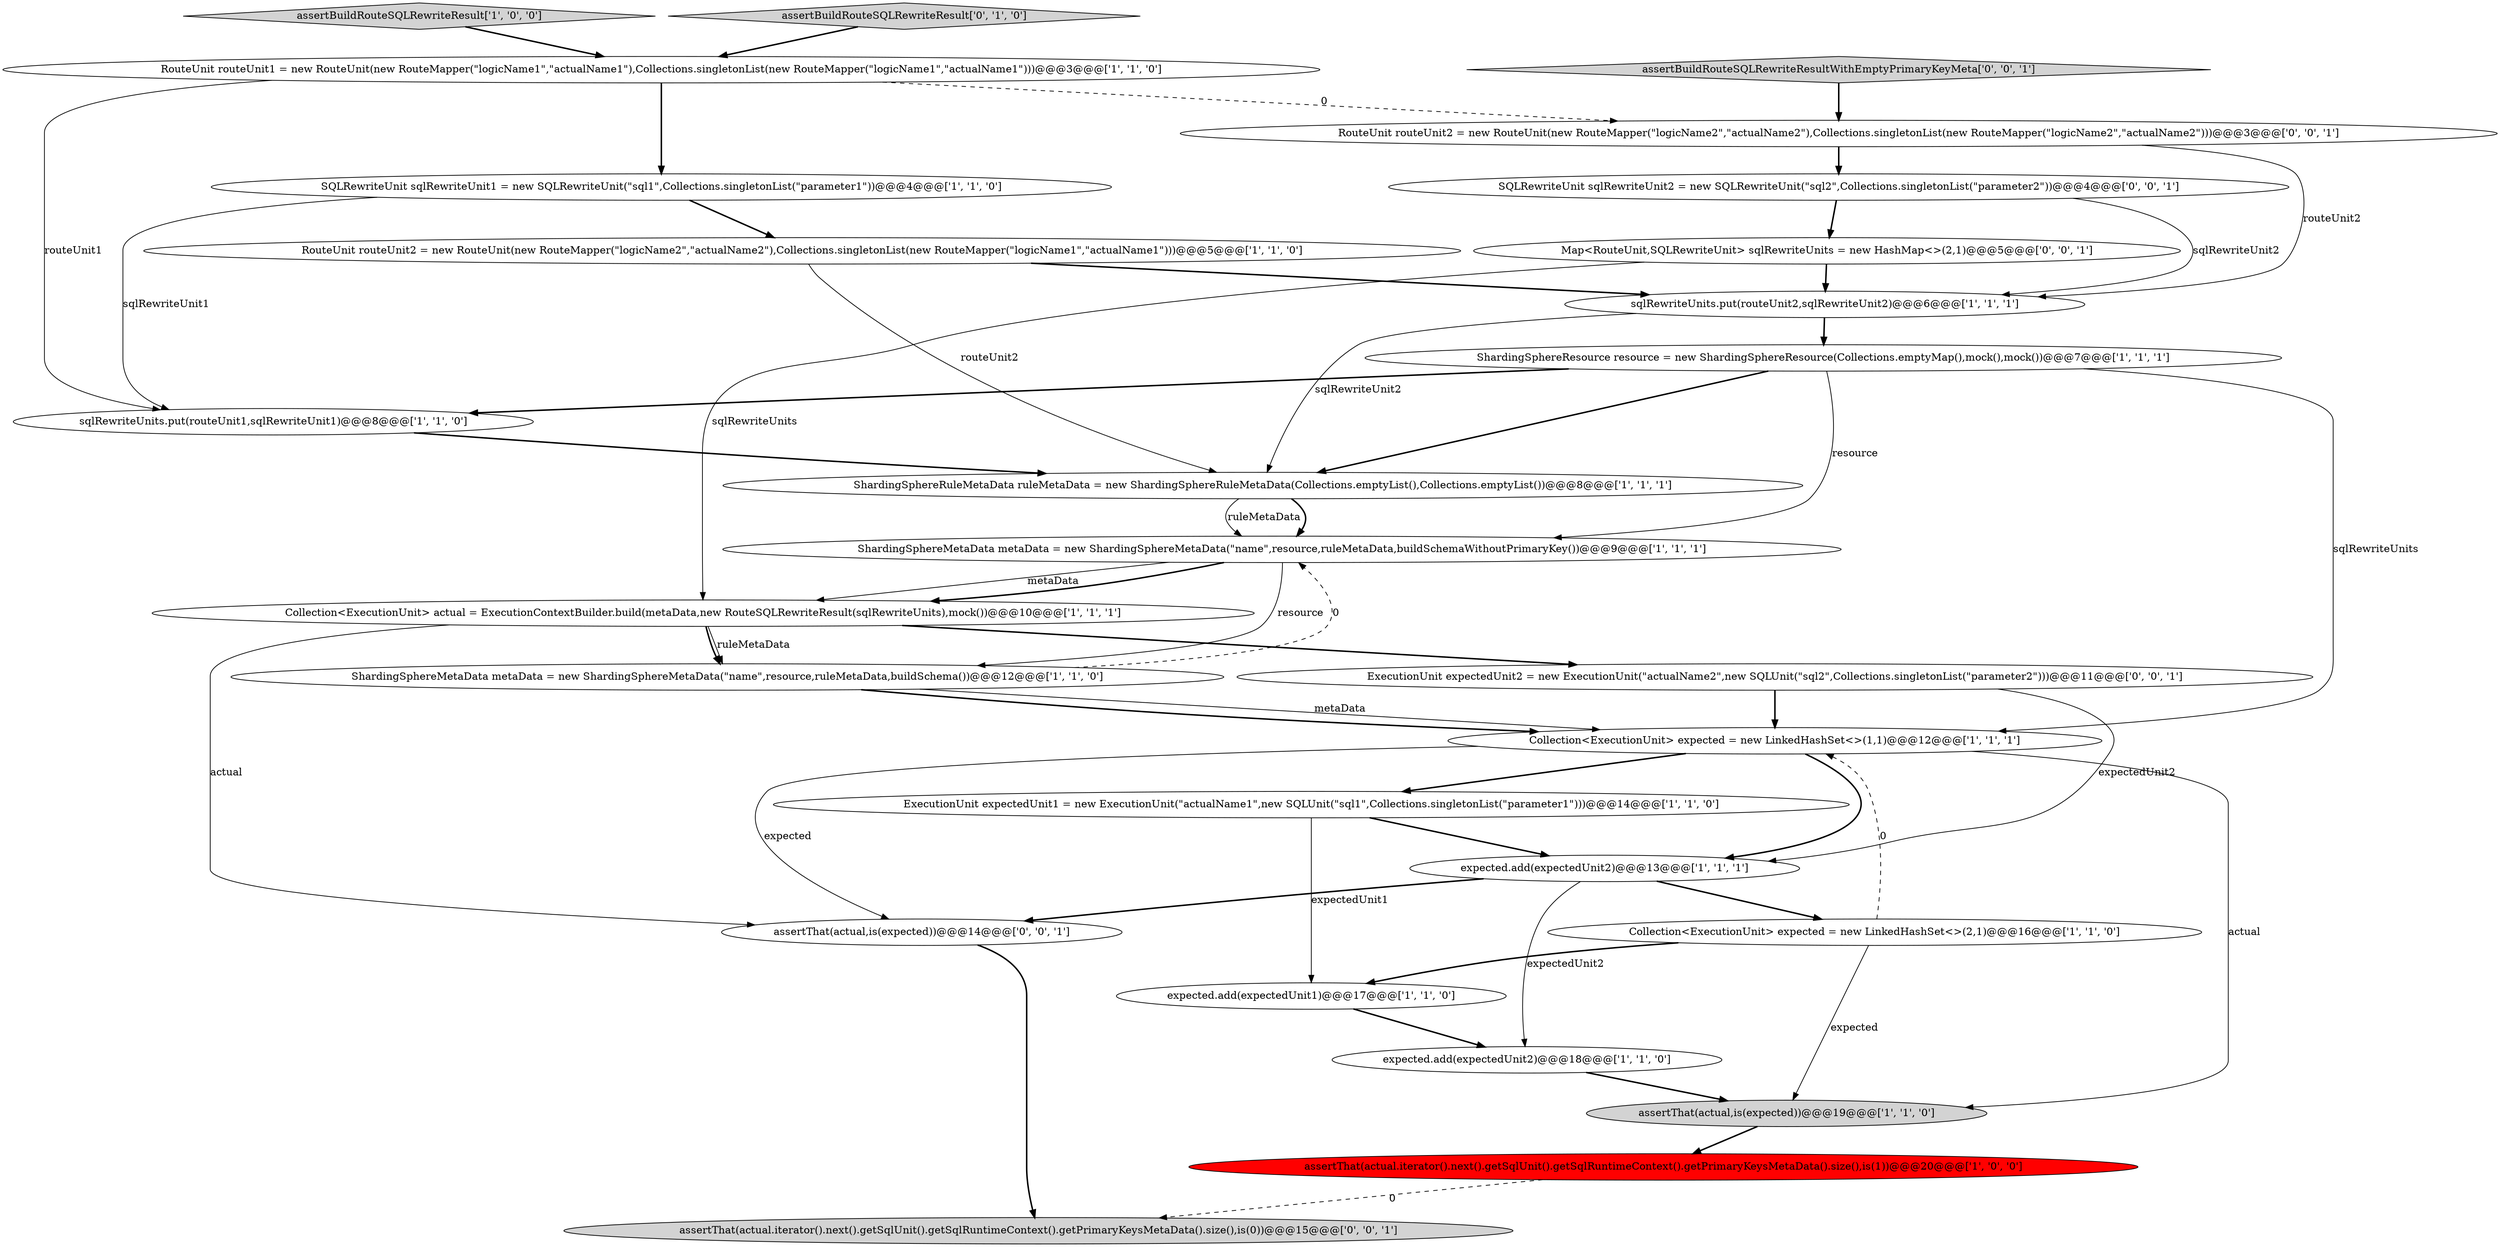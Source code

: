 digraph {
1 [style = filled, label = "ShardingSphereResource resource = new ShardingSphereResource(Collections.emptyMap(),mock(),mock())@@@7@@@['1', '1', '1']", fillcolor = white, shape = ellipse image = "AAA0AAABBB1BBB"];
3 [style = filled, label = "assertThat(actual,is(expected))@@@19@@@['1', '1', '0']", fillcolor = lightgray, shape = ellipse image = "AAA0AAABBB1BBB"];
11 [style = filled, label = "Collection<ExecutionUnit> expected = new LinkedHashSet<>(2,1)@@@16@@@['1', '1', '0']", fillcolor = white, shape = ellipse image = "AAA0AAABBB1BBB"];
22 [style = filled, label = "ExecutionUnit expectedUnit2 = new ExecutionUnit(\"actualName2\",new SQLUnit(\"sql2\",Collections.singletonList(\"parameter2\")))@@@11@@@['0', '0', '1']", fillcolor = white, shape = ellipse image = "AAA0AAABBB3BBB"];
0 [style = filled, label = "expected.add(expectedUnit2)@@@18@@@['1', '1', '0']", fillcolor = white, shape = ellipse image = "AAA0AAABBB1BBB"];
16 [style = filled, label = "RouteUnit routeUnit1 = new RouteUnit(new RouteMapper(\"logicName1\",\"actualName1\"),Collections.singletonList(new RouteMapper(\"logicName1\",\"actualName1\")))@@@3@@@['1', '1', '0']", fillcolor = white, shape = ellipse image = "AAA0AAABBB1BBB"];
6 [style = filled, label = "expected.add(expectedUnit2)@@@13@@@['1', '1', '1']", fillcolor = white, shape = ellipse image = "AAA0AAABBB1BBB"];
17 [style = filled, label = "ShardingSphereMetaData metaData = new ShardingSphereMetaData(\"name\",resource,ruleMetaData,buildSchema())@@@12@@@['1', '1', '0']", fillcolor = white, shape = ellipse image = "AAA0AAABBB1BBB"];
13 [style = filled, label = "Collection<ExecutionUnit> expected = new LinkedHashSet<>(1,1)@@@12@@@['1', '1', '1']", fillcolor = white, shape = ellipse image = "AAA0AAABBB1BBB"];
10 [style = filled, label = "ExecutionUnit expectedUnit1 = new ExecutionUnit(\"actualName1\",new SQLUnit(\"sql1\",Collections.singletonList(\"parameter1\")))@@@14@@@['1', '1', '0']", fillcolor = white, shape = ellipse image = "AAA0AAABBB1BBB"];
25 [style = filled, label = "assertThat(actual,is(expected))@@@14@@@['0', '0', '1']", fillcolor = white, shape = ellipse image = "AAA0AAABBB3BBB"];
20 [style = filled, label = "Map<RouteUnit,SQLRewriteUnit> sqlRewriteUnits = new HashMap<>(2,1)@@@5@@@['0', '0', '1']", fillcolor = white, shape = ellipse image = "AAA0AAABBB3BBB"];
26 [style = filled, label = "SQLRewriteUnit sqlRewriteUnit2 = new SQLRewriteUnit(\"sql2\",Collections.singletonList(\"parameter2\"))@@@4@@@['0', '0', '1']", fillcolor = white, shape = ellipse image = "AAA0AAABBB3BBB"];
5 [style = filled, label = "ShardingSphereMetaData metaData = new ShardingSphereMetaData(\"name\",resource,ruleMetaData,buildSchemaWithoutPrimaryKey())@@@9@@@['1', '1', '1']", fillcolor = white, shape = ellipse image = "AAA0AAABBB1BBB"];
21 [style = filled, label = "RouteUnit routeUnit2 = new RouteUnit(new RouteMapper(\"logicName2\",\"actualName2\"),Collections.singletonList(new RouteMapper(\"logicName2\",\"actualName2\")))@@@3@@@['0', '0', '1']", fillcolor = white, shape = ellipse image = "AAA0AAABBB3BBB"];
9 [style = filled, label = "assertThat(actual.iterator().next().getSqlUnit().getSqlRuntimeContext().getPrimaryKeysMetaData().size(),is(1))@@@20@@@['1', '0', '0']", fillcolor = red, shape = ellipse image = "AAA1AAABBB1BBB"];
8 [style = filled, label = "SQLRewriteUnit sqlRewriteUnit1 = new SQLRewriteUnit(\"sql1\",Collections.singletonList(\"parameter1\"))@@@4@@@['1', '1', '0']", fillcolor = white, shape = ellipse image = "AAA0AAABBB1BBB"];
12 [style = filled, label = "ShardingSphereRuleMetaData ruleMetaData = new ShardingSphereRuleMetaData(Collections.emptyList(),Collections.emptyList())@@@8@@@['1', '1', '1']", fillcolor = white, shape = ellipse image = "AAA0AAABBB1BBB"];
15 [style = filled, label = "sqlRewriteUnits.put(routeUnit2,sqlRewriteUnit2)@@@6@@@['1', '1', '1']", fillcolor = white, shape = ellipse image = "AAA0AAABBB1BBB"];
18 [style = filled, label = "Collection<ExecutionUnit> actual = ExecutionContextBuilder.build(metaData,new RouteSQLRewriteResult(sqlRewriteUnits),mock())@@@10@@@['1', '1', '1']", fillcolor = white, shape = ellipse image = "AAA0AAABBB1BBB"];
2 [style = filled, label = "RouteUnit routeUnit2 = new RouteUnit(new RouteMapper(\"logicName2\",\"actualName2\"),Collections.singletonList(new RouteMapper(\"logicName1\",\"actualName1\")))@@@5@@@['1', '1', '0']", fillcolor = white, shape = ellipse image = "AAA0AAABBB1BBB"];
24 [style = filled, label = "assertThat(actual.iterator().next().getSqlUnit().getSqlRuntimeContext().getPrimaryKeysMetaData().size(),is(0))@@@15@@@['0', '0', '1']", fillcolor = lightgray, shape = ellipse image = "AAA0AAABBB3BBB"];
7 [style = filled, label = "assertBuildRouteSQLRewriteResult['1', '0', '0']", fillcolor = lightgray, shape = diamond image = "AAA0AAABBB1BBB"];
4 [style = filled, label = "sqlRewriteUnits.put(routeUnit1,sqlRewriteUnit1)@@@8@@@['1', '1', '0']", fillcolor = white, shape = ellipse image = "AAA0AAABBB1BBB"];
23 [style = filled, label = "assertBuildRouteSQLRewriteResultWithEmptyPrimaryKeyMeta['0', '0', '1']", fillcolor = lightgray, shape = diamond image = "AAA0AAABBB3BBB"];
19 [style = filled, label = "assertBuildRouteSQLRewriteResult['0', '1', '0']", fillcolor = lightgray, shape = diamond image = "AAA0AAABBB2BBB"];
14 [style = filled, label = "expected.add(expectedUnit1)@@@17@@@['1', '1', '0']", fillcolor = white, shape = ellipse image = "AAA0AAABBB1BBB"];
0->3 [style = bold, label=""];
13->10 [style = bold, label=""];
5->18 [style = solid, label="metaData"];
1->4 [style = bold, label=""];
11->3 [style = solid, label="expected"];
21->15 [style = solid, label="routeUnit2"];
2->12 [style = solid, label="routeUnit2"];
12->5 [style = bold, label=""];
16->8 [style = bold, label=""];
15->12 [style = solid, label="sqlRewriteUnit2"];
11->14 [style = bold, label=""];
9->24 [style = dashed, label="0"];
18->17 [style = bold, label=""];
16->4 [style = solid, label="routeUnit1"];
6->0 [style = solid, label="expectedUnit2"];
5->18 [style = bold, label=""];
26->15 [style = solid, label="sqlRewriteUnit2"];
5->17 [style = solid, label="resource"];
16->21 [style = dashed, label="0"];
10->6 [style = bold, label=""];
20->18 [style = solid, label="sqlRewriteUnits"];
19->16 [style = bold, label=""];
3->9 [style = bold, label=""];
25->24 [style = bold, label=""];
21->26 [style = bold, label=""];
11->13 [style = dashed, label="0"];
18->22 [style = bold, label=""];
14->0 [style = bold, label=""];
8->2 [style = bold, label=""];
23->21 [style = bold, label=""];
6->11 [style = bold, label=""];
17->13 [style = solid, label="metaData"];
7->16 [style = bold, label=""];
2->15 [style = bold, label=""];
1->12 [style = bold, label=""];
22->6 [style = solid, label="expectedUnit2"];
4->12 [style = bold, label=""];
8->4 [style = solid, label="sqlRewriteUnit1"];
13->25 [style = solid, label="expected"];
1->5 [style = solid, label="resource"];
17->13 [style = bold, label=""];
17->5 [style = dashed, label="0"];
12->5 [style = solid, label="ruleMetaData"];
13->6 [style = bold, label=""];
10->14 [style = solid, label="expectedUnit1"];
20->15 [style = bold, label=""];
18->25 [style = solid, label="actual"];
1->13 [style = solid, label="sqlRewriteUnits"];
22->13 [style = bold, label=""];
26->20 [style = bold, label=""];
6->25 [style = bold, label=""];
13->3 [style = solid, label="actual"];
15->1 [style = bold, label=""];
18->17 [style = solid, label="ruleMetaData"];
}
